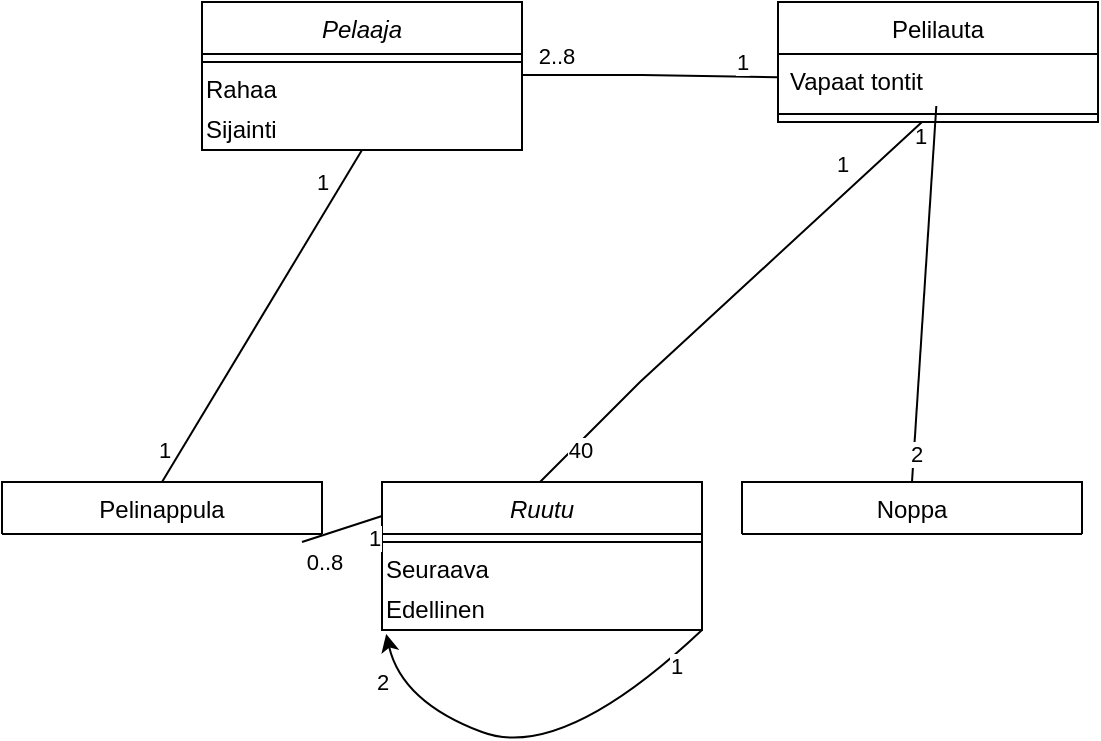 <mxfile version="17.4.0" type="device"><diagram id="C5RBs43oDa-KdzZeNtuy" name="Page-1"><mxGraphModel dx="1350" dy="793" grid="1" gridSize="10" guides="1" tooltips="1" connect="1" arrows="1" fold="1" page="1" pageScale="1" pageWidth="827" pageHeight="1169" math="0" shadow="0"><root><mxCell id="WIyWlLk6GJQsqaUBKTNV-0"/><mxCell id="WIyWlLk6GJQsqaUBKTNV-1" parent="WIyWlLk6GJQsqaUBKTNV-0"/><mxCell id="zkfFHV4jXpPFQw0GAbJ--0" value="Pelaaja" style="swimlane;fontStyle=2;align=center;verticalAlign=top;childLayout=stackLayout;horizontal=1;startSize=26;horizontalStack=0;resizeParent=1;resizeLast=0;collapsible=1;marginBottom=0;rounded=0;shadow=0;strokeWidth=1;" parent="WIyWlLk6GJQsqaUBKTNV-1" vertex="1"><mxGeometry x="220" y="120" width="160" height="74" as="geometry"><mxRectangle x="220" y="120" width="160" height="26" as="alternateBounds"/></mxGeometry></mxCell><mxCell id="zkfFHV4jXpPFQw0GAbJ--4" value="" style="line;html=1;strokeWidth=1;align=left;verticalAlign=middle;spacingTop=-1;spacingLeft=3;spacingRight=3;rotatable=0;labelPosition=right;points=[];portConstraint=eastwest;" parent="zkfFHV4jXpPFQw0GAbJ--0" vertex="1"><mxGeometry y="26" width="160" height="8" as="geometry"/></mxCell><mxCell id="vgeKCnenBttKRkKRPftM-1" value="&lt;div&gt;Rahaa&lt;/div&gt;" style="text;html=1;resizable=0;autosize=1;align=left;verticalAlign=middle;points=[];fillColor=none;strokeColor=none;rounded=0;" vertex="1" parent="zkfFHV4jXpPFQw0GAbJ--0"><mxGeometry y="34" width="160" height="20" as="geometry"/></mxCell><mxCell id="vgeKCnenBttKRkKRPftM-2" value="&lt;div align=&quot;left&quot;&gt;Sijainti&lt;/div&gt;" style="text;html=1;resizable=0;autosize=1;align=left;verticalAlign=middle;points=[];fillColor=none;strokeColor=none;rounded=0;" vertex="1" parent="zkfFHV4jXpPFQw0GAbJ--0"><mxGeometry y="54" width="160" height="20" as="geometry"/></mxCell><mxCell id="zkfFHV4jXpPFQw0GAbJ--6" value="Pelinappula&#xA;" style="swimlane;fontStyle=0;align=center;verticalAlign=top;childLayout=stackLayout;horizontal=1;startSize=26;horizontalStack=0;resizeParent=1;resizeLast=0;collapsible=1;marginBottom=0;rounded=0;shadow=0;strokeWidth=1;" parent="WIyWlLk6GJQsqaUBKTNV-1" vertex="1" collapsed="1"><mxGeometry x="120" y="360" width="160" height="26" as="geometry"><mxRectangle x="120" y="360" width="160" height="138" as="alternateBounds"/></mxGeometry></mxCell><mxCell id="zkfFHV4jXpPFQw0GAbJ--9" value="" style="line;html=1;strokeWidth=1;align=left;verticalAlign=middle;spacingTop=-1;spacingLeft=3;spacingRight=3;rotatable=0;labelPosition=right;points=[];portConstraint=eastwest;" parent="zkfFHV4jXpPFQw0GAbJ--6" vertex="1"><mxGeometry y="26" width="160" height="8" as="geometry"/></mxCell><mxCell id="zkfFHV4jXpPFQw0GAbJ--13" value="Noppa" style="swimlane;fontStyle=0;align=center;verticalAlign=top;childLayout=stackLayout;horizontal=1;startSize=26;horizontalStack=0;resizeParent=1;resizeLast=0;collapsible=1;marginBottom=0;rounded=0;shadow=0;strokeWidth=1;" parent="WIyWlLk6GJQsqaUBKTNV-1" vertex="1" collapsed="1"><mxGeometry x="490" y="360" width="170" height="26" as="geometry"><mxRectangle x="330" y="360" width="160" height="70" as="alternateBounds"/></mxGeometry></mxCell><mxCell id="zkfFHV4jXpPFQw0GAbJ--15" value="" style="line;html=1;strokeWidth=1;align=left;verticalAlign=middle;spacingTop=-1;spacingLeft=3;spacingRight=3;rotatable=0;labelPosition=right;points=[];portConstraint=eastwest;" parent="zkfFHV4jXpPFQw0GAbJ--13" vertex="1"><mxGeometry y="26" width="160" height="8" as="geometry"/></mxCell><mxCell id="zkfFHV4jXpPFQw0GAbJ--17" value="Pelilauta" style="swimlane;fontStyle=0;align=center;verticalAlign=top;childLayout=stackLayout;horizontal=1;startSize=26;horizontalStack=0;resizeParent=1;resizeLast=0;collapsible=1;marginBottom=0;rounded=0;shadow=0;strokeWidth=1;" parent="WIyWlLk6GJQsqaUBKTNV-1" vertex="1"><mxGeometry x="508" y="120" width="160" height="60" as="geometry"><mxRectangle x="550" y="140" width="160" height="26" as="alternateBounds"/></mxGeometry></mxCell><mxCell id="zkfFHV4jXpPFQw0GAbJ--19" value="Vapaat tontit" style="text;align=left;verticalAlign=top;spacingLeft=4;spacingRight=4;overflow=hidden;rotatable=0;points=[[0,0.5],[1,0.5]];portConstraint=eastwest;rounded=0;shadow=0;html=0;" parent="zkfFHV4jXpPFQw0GAbJ--17" vertex="1"><mxGeometry y="26" width="160" height="26" as="geometry"/></mxCell><mxCell id="zkfFHV4jXpPFQw0GAbJ--23" value="" style="line;html=1;strokeWidth=1;align=left;verticalAlign=middle;spacingTop=-1;spacingLeft=3;spacingRight=3;rotatable=0;labelPosition=right;points=[];portConstraint=eastwest;" parent="zkfFHV4jXpPFQw0GAbJ--17" vertex="1"><mxGeometry y="52" width="160" height="8" as="geometry"/></mxCell><mxCell id="vgeKCnenBttKRkKRPftM-5" value="" style="endArrow=none;html=1;rounded=0;" edge="1" parent="WIyWlLk6GJQsqaUBKTNV-1" target="zkfFHV4jXpPFQw0GAbJ--19"><mxGeometry width="50" height="50" relative="1" as="geometry"><mxPoint x="380" y="156.5" as="sourcePoint"/><mxPoint x="500" y="156.5" as="targetPoint"/><Array as="points"><mxPoint x="440" y="156.5"/></Array></mxGeometry></mxCell><mxCell id="vgeKCnenBttKRkKRPftM-6" value="2..8" style="edgeLabel;html=1;align=center;verticalAlign=middle;resizable=0;points=[];" vertex="1" connectable="0" parent="vgeKCnenBttKRkKRPftM-5"><mxGeometry x="-0.734" y="3" relative="1" as="geometry"><mxPoint y="-7" as="offset"/></mxGeometry></mxCell><mxCell id="vgeKCnenBttKRkKRPftM-7" value="1" style="edgeLabel;html=1;align=center;verticalAlign=middle;resizable=0;points=[];" vertex="1" connectable="0" parent="vgeKCnenBttKRkKRPftM-5"><mxGeometry x="0.61" y="-4" relative="1" as="geometry"><mxPoint x="7" y="-11" as="offset"/></mxGeometry></mxCell><mxCell id="vgeKCnenBttKRkKRPftM-8" value="" style="endArrow=none;html=1;rounded=0;entryX=0.5;entryY=1;entryDx=0;entryDy=0;" edge="1" parent="WIyWlLk6GJQsqaUBKTNV-1" target="zkfFHV4jXpPFQw0GAbJ--0"><mxGeometry width="50" height="50" relative="1" as="geometry"><mxPoint x="200" y="360" as="sourcePoint"/><mxPoint x="250" y="310" as="targetPoint"/></mxGeometry></mxCell><mxCell id="vgeKCnenBttKRkKRPftM-9" value="1" style="edgeLabel;html=1;align=center;verticalAlign=middle;resizable=0;points=[];" vertex="1" connectable="0" parent="vgeKCnenBttKRkKRPftM-8"><mxGeometry x="-0.811" y="1" relative="1" as="geometry"><mxPoint x="-8" as="offset"/></mxGeometry></mxCell><mxCell id="vgeKCnenBttKRkKRPftM-10" value="1" style="edgeLabel;html=1;align=center;verticalAlign=middle;resizable=0;points=[];" vertex="1" connectable="0" parent="vgeKCnenBttKRkKRPftM-8"><mxGeometry x="0.789" y="3" relative="1" as="geometry"><mxPoint x="-7" as="offset"/></mxGeometry></mxCell><mxCell id="vgeKCnenBttKRkKRPftM-11" value="" style="endArrow=none;html=1;rounded=0;exitX=0.5;exitY=0;exitDx=0;exitDy=0;" edge="1" parent="WIyWlLk6GJQsqaUBKTNV-1" source="zkfFHV4jXpPFQw0GAbJ--13" target="zkfFHV4jXpPFQw0GAbJ--19"><mxGeometry width="50" height="50" relative="1" as="geometry"><mxPoint x="414" y="360" as="sourcePoint"/><mxPoint x="580" y="190" as="targetPoint"/><Array as="points"/></mxGeometry></mxCell><mxCell id="vgeKCnenBttKRkKRPftM-12" value="2" style="edgeLabel;html=1;align=center;verticalAlign=middle;resizable=0;points=[];" vertex="1" connectable="0" parent="vgeKCnenBttKRkKRPftM-11"><mxGeometry x="-0.851" y="-1" relative="1" as="geometry"><mxPoint as="offset"/></mxGeometry></mxCell><mxCell id="vgeKCnenBttKRkKRPftM-13" value="1" style="edgeLabel;html=1;align=center;verticalAlign=middle;resizable=0;points=[];" vertex="1" connectable="0" parent="vgeKCnenBttKRkKRPftM-11"><mxGeometry x="0.845" relative="1" as="geometry"><mxPoint x="-7" as="offset"/></mxGeometry></mxCell><mxCell id="vgeKCnenBttKRkKRPftM-17" value="Ruutu" style="swimlane;fontStyle=2;align=center;verticalAlign=top;childLayout=stackLayout;horizontal=1;startSize=26;horizontalStack=0;resizeParent=1;resizeLast=0;collapsible=1;marginBottom=0;rounded=0;shadow=0;strokeWidth=1;" vertex="1" parent="WIyWlLk6GJQsqaUBKTNV-1"><mxGeometry x="310" y="360" width="160" height="74" as="geometry"><mxRectangle x="220" y="120" width="160" height="26" as="alternateBounds"/></mxGeometry></mxCell><mxCell id="vgeKCnenBttKRkKRPftM-18" value="" style="line;html=1;strokeWidth=1;align=left;verticalAlign=middle;spacingTop=-1;spacingLeft=3;spacingRight=3;rotatable=0;labelPosition=right;points=[];portConstraint=eastwest;" vertex="1" parent="vgeKCnenBttKRkKRPftM-17"><mxGeometry y="26" width="160" height="8" as="geometry"/></mxCell><mxCell id="vgeKCnenBttKRkKRPftM-19" value="Seuraava" style="text;html=1;resizable=0;autosize=1;align=left;verticalAlign=middle;points=[];fillColor=none;strokeColor=none;rounded=0;" vertex="1" parent="vgeKCnenBttKRkKRPftM-17"><mxGeometry y="34" width="160" height="20" as="geometry"/></mxCell><mxCell id="vgeKCnenBttKRkKRPftM-20" value="Edellinen" style="text;html=1;resizable=0;autosize=1;align=left;verticalAlign=middle;points=[];fillColor=none;strokeColor=none;rounded=0;" vertex="1" parent="vgeKCnenBttKRkKRPftM-17"><mxGeometry y="54" width="160" height="20" as="geometry"/></mxCell><mxCell id="vgeKCnenBttKRkKRPftM-25" value="" style="curved=1;endArrow=classic;html=1;rounded=0;entryX=0.013;entryY=1.1;entryDx=0;entryDy=0;entryPerimeter=0;exitX=1;exitY=1;exitDx=0;exitDy=0;" edge="1" parent="vgeKCnenBttKRkKRPftM-17" source="vgeKCnenBttKRkKRPftM-17" target="vgeKCnenBttKRkKRPftM-20"><mxGeometry width="50" height="50" relative="1" as="geometry"><mxPoint x="10" y="160" as="sourcePoint"/><mxPoint x="60" y="110" as="targetPoint"/><Array as="points"><mxPoint x="90" y="140"/><mxPoint x="10" y="110"/></Array></mxGeometry></mxCell><mxCell id="vgeKCnenBttKRkKRPftM-26" value="1" style="edgeLabel;html=1;align=center;verticalAlign=middle;resizable=0;points=[];" vertex="1" connectable="0" parent="vgeKCnenBttKRkKRPftM-25"><mxGeometry x="-0.799" y="4" relative="1" as="geometry"><mxPoint as="offset"/></mxGeometry></mxCell><mxCell id="vgeKCnenBttKRkKRPftM-27" value="2" style="edgeLabel;html=1;align=center;verticalAlign=middle;resizable=0;points=[];" vertex="1" connectable="0" parent="vgeKCnenBttKRkKRPftM-25"><mxGeometry x="0.518" y="-2" relative="1" as="geometry"><mxPoint x="-27" y="-14" as="offset"/></mxGeometry></mxCell><mxCell id="vgeKCnenBttKRkKRPftM-21" value="" style="endArrow=none;html=1;rounded=0;" edge="1" parent="WIyWlLk6GJQsqaUBKTNV-1"><mxGeometry width="50" height="50" relative="1" as="geometry"><mxPoint x="389" y="360" as="sourcePoint"/><mxPoint x="439" y="310" as="targetPoint"/><Array as="points"><mxPoint x="439" y="310"/><mxPoint x="580" y="180"/></Array></mxGeometry></mxCell><mxCell id="vgeKCnenBttKRkKRPftM-22" value="1" style="edgeLabel;html=1;align=center;verticalAlign=middle;resizable=0;points=[];" vertex="1" connectable="0" parent="vgeKCnenBttKRkKRPftM-21"><mxGeometry x="0.062" y="-1" relative="1" as="geometry"><mxPoint x="-25" y="5" as="offset"/></mxGeometry></mxCell><mxCell id="vgeKCnenBttKRkKRPftM-23" value="40" style="edgeLabel;html=1;align=center;verticalAlign=middle;resizable=0;points=[];" vertex="1" connectable="0" parent="vgeKCnenBttKRkKRPftM-21"><mxGeometry x="-0.888" y="-3" relative="1" as="geometry"><mxPoint as="offset"/></mxGeometry></mxCell><mxCell id="vgeKCnenBttKRkKRPftM-28" value="" style="endArrow=none;html=1;rounded=0;" edge="1" parent="WIyWlLk6GJQsqaUBKTNV-1"><mxGeometry width="50" height="50" relative="1" as="geometry"><mxPoint x="270" y="390" as="sourcePoint"/><mxPoint x="310" y="377" as="targetPoint"/></mxGeometry></mxCell><mxCell id="vgeKCnenBttKRkKRPftM-29" value="0..8" style="edgeLabel;html=1;align=center;verticalAlign=middle;resizable=0;points=[];" vertex="1" connectable="0" parent="vgeKCnenBttKRkKRPftM-28"><mxGeometry x="-0.505" y="-4" relative="1" as="geometry"><mxPoint y="9" as="offset"/></mxGeometry></mxCell><mxCell id="vgeKCnenBttKRkKRPftM-30" value="1" style="edgeLabel;html=1;align=center;verticalAlign=middle;resizable=0;points=[];" vertex="1" connectable="0" parent="vgeKCnenBttKRkKRPftM-28"><mxGeometry x="0.379" y="3" relative="1" as="geometry"><mxPoint x="9" y="10" as="offset"/></mxGeometry></mxCell></root></mxGraphModel></diagram></mxfile>